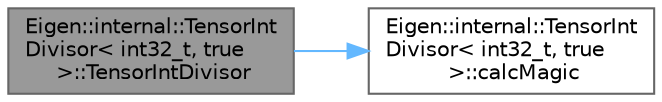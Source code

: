 digraph "Eigen::internal::TensorIntDivisor&lt; int32_t, true &gt;::TensorIntDivisor"
{
 // LATEX_PDF_SIZE
  bgcolor="transparent";
  edge [fontname=Helvetica,fontsize=10,labelfontname=Helvetica,labelfontsize=10];
  node [fontname=Helvetica,fontsize=10,shape=box,height=0.2,width=0.4];
  rankdir="LR";
  Node1 [id="Node000001",label="Eigen::internal::TensorInt\lDivisor\< int32_t, true\l \>::TensorIntDivisor",height=0.2,width=0.4,color="gray40", fillcolor="grey60", style="filled", fontcolor="black",tooltip=" "];
  Node1 -> Node2 [id="edge1_Node000001_Node000002",color="steelblue1",style="solid",tooltip=" "];
  Node2 [id="Node000002",label="Eigen::internal::TensorInt\lDivisor\< int32_t, true\l \>::calcMagic",height=0.2,width=0.4,color="grey40", fillcolor="white", style="filled",URL="$class_eigen_1_1internal_1_1_tensor_int_divisor_3_01int32__t_00_01true_01_4.html#a4d6585bf0e227cd6e2da1019a5469bc3",tooltip=" "];
}
